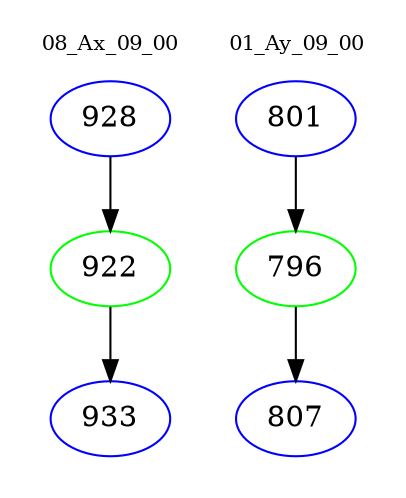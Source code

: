 digraph{
subgraph cluster_0 {
color = white
label = "08_Ax_09_00";
fontsize=10;
T0_928 [label="928", color="blue"]
T0_928 -> T0_922 [color="black"]
T0_922 [label="922", color="green"]
T0_922 -> T0_933 [color="black"]
T0_933 [label="933", color="blue"]
}
subgraph cluster_1 {
color = white
label = "01_Ay_09_00";
fontsize=10;
T1_801 [label="801", color="blue"]
T1_801 -> T1_796 [color="black"]
T1_796 [label="796", color="green"]
T1_796 -> T1_807 [color="black"]
T1_807 [label="807", color="blue"]
}
}
